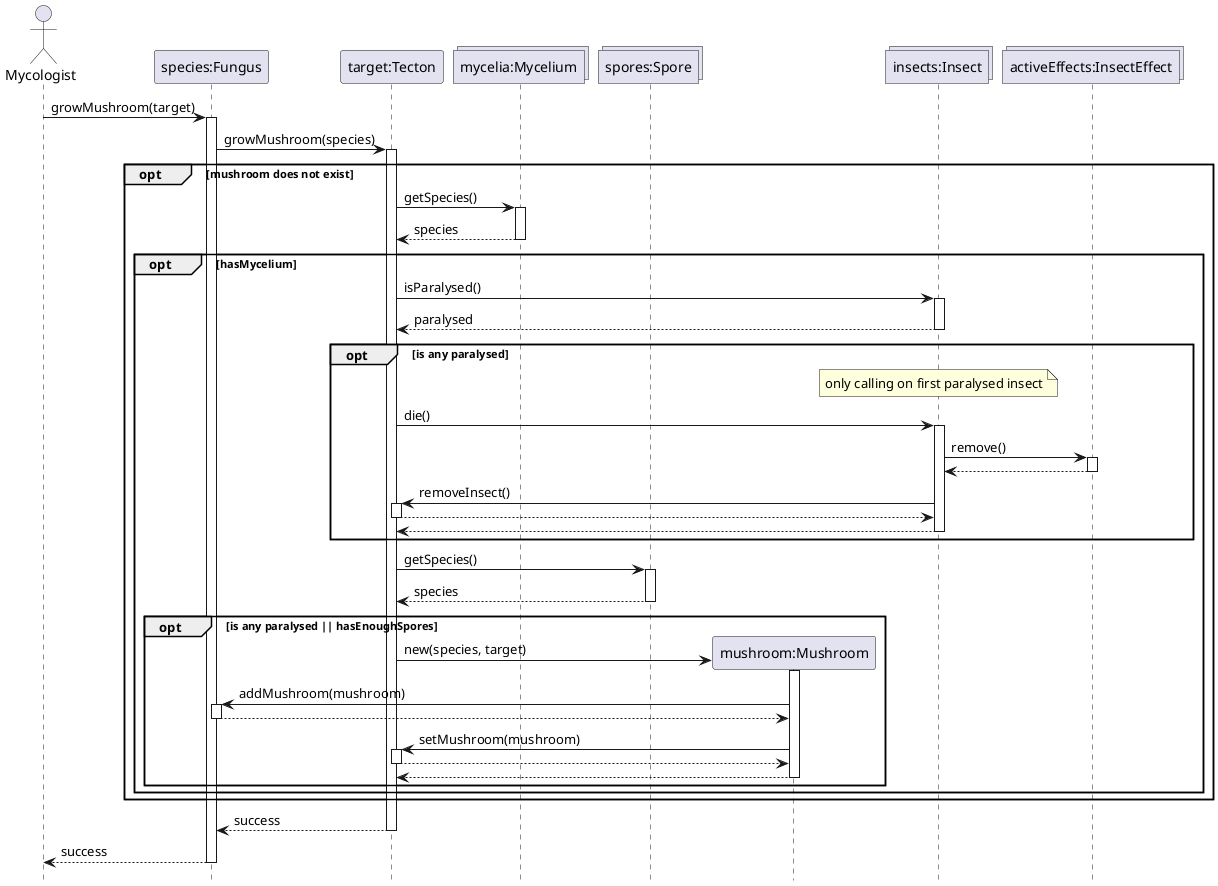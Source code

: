 @startuml Fungus/grow-mushroom
hide footbox

actor Mycologist
participant "species:Fungus" as fungus
participant "target:Tecton" as target
collections "mycelia:Mycelium" as mycelium
collections "spores:Spore" as spore
participant "mushroom:Mushroom" as mushroom
collections "insects:Insect" as insect
collections "activeEffects:InsectEffect" as effect

Mycologist -> fungus : growMushroom(target)
activate fungus

fungus -> target: growMushroom(species)
activate target

opt mushroom does not exist

    target -> mycelium : getSpecies()
    activate mycelium
    return species
    opt hasMycelium
        target -> insect : isParalysed()
        activate insect
        return paralysed
        opt is any paralysed
            note over insect : only calling on first paralysed insect
            target -> insect : die()
            activate insect
                insect -> effect : remove()
                activate effect
                return
                insect -> target : removeInsect()
                activate target
                return
            return
        end
        target -> spore : getSpecies()
        activate spore
        return species

        opt is any paralysed || hasEnoughSpores 
            create mushroom
            target -> mushroom : new(species, target)
            activate mushroom
                mushroom -> fungus : addMushroom(mushroom)
                activate fungus
                return
                mushroom -> target : setMushroom(mushroom)
                activate target
                return
            return
        end
    end
end
return success

return success

@enduml
